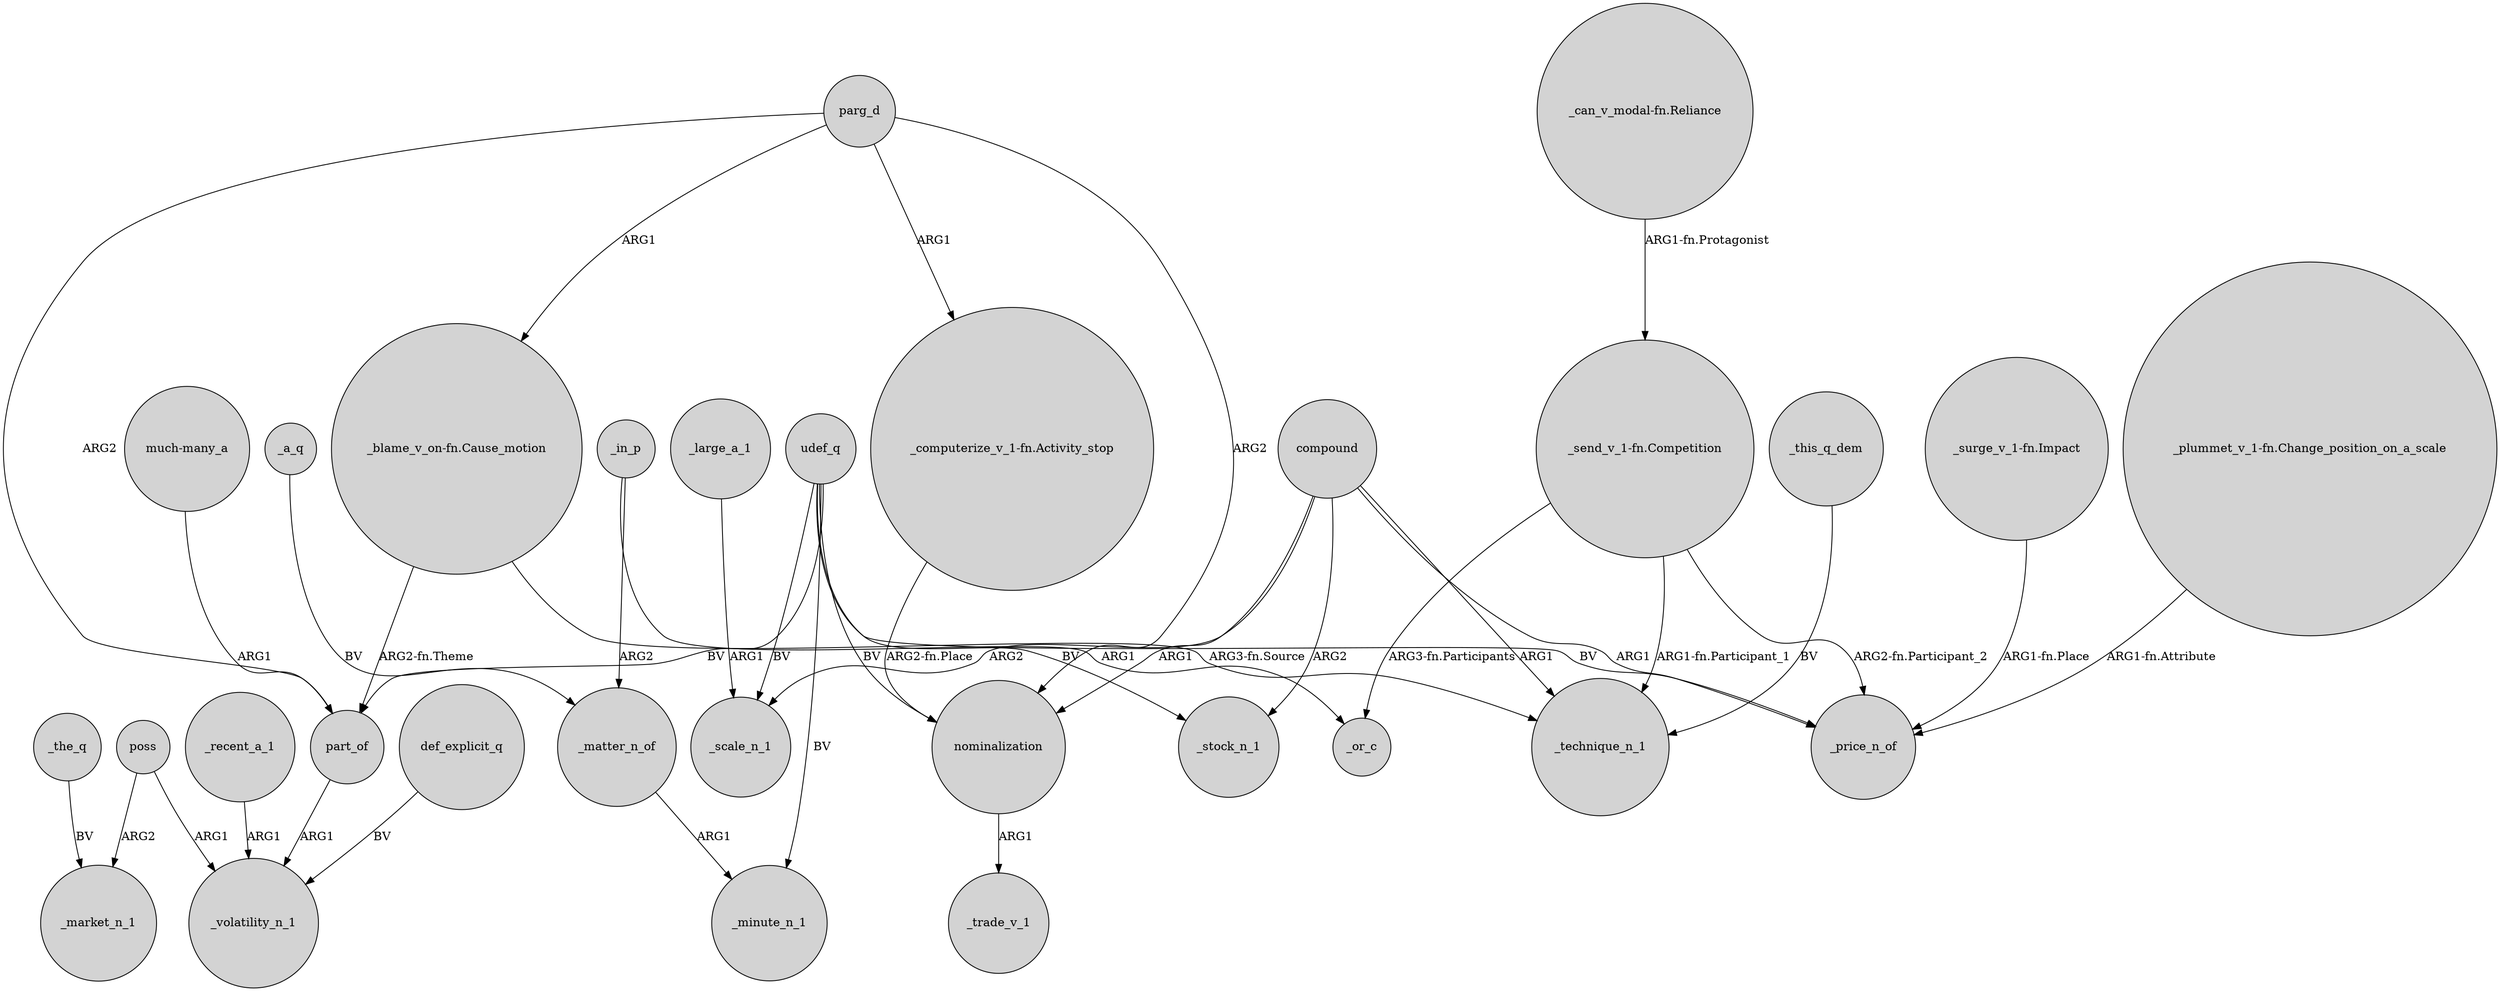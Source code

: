 digraph {
	node [shape=circle style=filled]
	"_blame_v_on-fn.Cause_motion" -> part_of [label="ARG2-fn.Theme"]
	udef_q -> _minute_n_1 [label=BV]
	compound -> _scale_n_1 [label=ARG2]
	_matter_n_of -> _minute_n_1 [label=ARG1]
	_in_p -> _matter_n_of [label=ARG2]
	_in_p -> _or_c [label=ARG1]
	_a_q -> _matter_n_of [label=BV]
	udef_q -> part_of [label=BV]
	udef_q -> _scale_n_1 [label=BV]
	udef_q -> _price_n_of [label=BV]
	udef_q -> nominalization [label=BV]
	_this_q_dem -> _technique_n_1 [label=BV]
	parg_d -> "_computerize_v_1-fn.Activity_stop" [label=ARG1]
	"_computerize_v_1-fn.Activity_stop" -> nominalization [label="ARG2-fn.Place"]
	_large_a_1 -> _scale_n_1 [label=ARG1]
	"_send_v_1-fn.Competition" -> _price_n_of [label="ARG2-fn.Participant_2"]
	compound -> _technique_n_1 [label=ARG1]
	_the_q -> _market_n_1 [label=BV]
	parg_d -> part_of [label=ARG2]
	compound -> nominalization [label=ARG1]
	"_blame_v_on-fn.Cause_motion" -> _technique_n_1 [label="ARG3-fn.Source"]
	udef_q -> _stock_n_1 [label=BV]
	"_send_v_1-fn.Competition" -> _or_c [label="ARG3-fn.Participants"]
	"much-many_a" -> part_of [label=ARG1]
	compound -> _stock_n_1 [label=ARG2]
	"_send_v_1-fn.Competition" -> _technique_n_1 [label="ARG1-fn.Participant_1"]
	part_of -> _volatility_n_1 [label=ARG1]
	"_can_v_modal-fn.Reliance" -> "_send_v_1-fn.Competition" [label="ARG1-fn.Protagonist"]
	def_explicit_q -> _volatility_n_1 [label=BV]
	parg_d -> "_blame_v_on-fn.Cause_motion" [label=ARG1]
	"_surge_v_1-fn.Impact" -> _price_n_of [label="ARG1-fn.Place"]
	poss -> _market_n_1 [label=ARG2]
	compound -> _price_n_of [label=ARG1]
	"_plummet_v_1-fn.Change_position_on_a_scale" -> _price_n_of [label="ARG1-fn.Attribute"]
	_recent_a_1 -> _volatility_n_1 [label=ARG1]
	nominalization -> _trade_v_1 [label=ARG1]
	poss -> _volatility_n_1 [label=ARG1]
	parg_d -> nominalization [label=ARG2]
}
